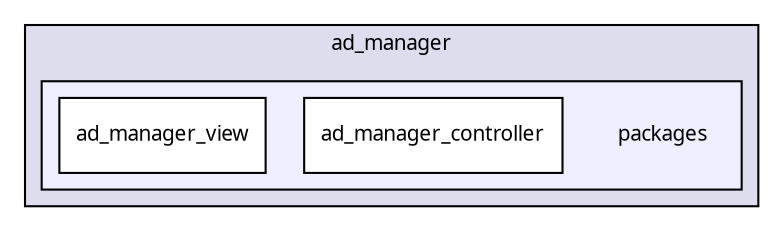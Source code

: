 digraph "packages/ad/packages/ad_manager/packages/" {
  compound=true
  node [ fontsize="10", fontname="FreeSans.ttf"];
  edge [ labelfontsize="10", labelfontname="FreeSans.ttf"];
  subgraph clusterdir_57925592f12ef94de9fa813f7ec746f9 {
    graph [ bgcolor="#ddddee", pencolor="black", label="ad_manager" fontname="FreeSans.ttf", fontsize="10", URL="dir_57925592f12ef94de9fa813f7ec746f9.html"]
  subgraph clusterdir_856ffc64b248d0a2b7e4422eee01e4b8 {
    graph [ bgcolor="#eeeeff", pencolor="black", label="" URL="dir_856ffc64b248d0a2b7e4422eee01e4b8.html"];
    dir_856ffc64b248d0a2b7e4422eee01e4b8 [shape=plaintext label="packages"];
    dir_0dd0392e186fbaf032e1e37f8aa89e8b [shape=box label="ad_manager_controller" color="black" fillcolor="white" style="filled" URL="dir_0dd0392e186fbaf032e1e37f8aa89e8b.html"];
    dir_bd778fb6c24caa075c570fde73eda246 [shape=box label="ad_manager_view" color="black" fillcolor="white" style="filled" URL="dir_bd778fb6c24caa075c570fde73eda246.html"];
  }
  }
}
